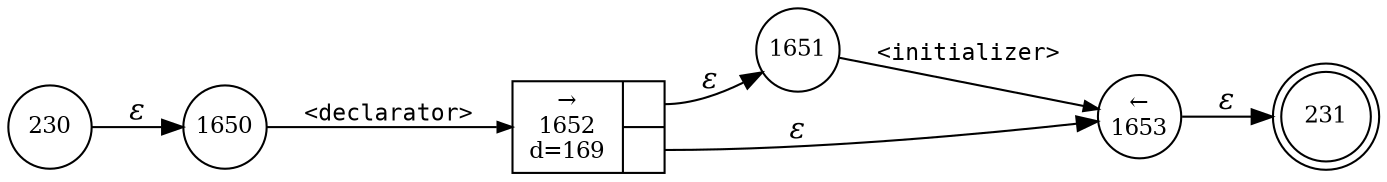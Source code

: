 digraph ATN {
rankdir=LR;
s231[fontsize=11, label="231", shape=doublecircle, fixedsize=true, width=.6];
s1650[fontsize=11,label="1650", shape=circle, fixedsize=true, width=.55, peripheries=1];
s1651[fontsize=11,label="1651", shape=circle, fixedsize=true, width=.55, peripheries=1];
s1652[fontsize=11,label="{&rarr;\n1652\nd=169|{<p0>|<p1>}}", shape=record, fixedsize=false, peripheries=1];
s1653[fontsize=11,label="&larr;\n1653", shape=circle, fixedsize=true, width=.55, peripheries=1];
s230[fontsize=11,label="230", shape=circle, fixedsize=true, width=.55, peripheries=1];
s230 -> s1650 [fontname="Times-Italic", label="&epsilon;"];
s1650 -> s1652 [fontsize=11, fontname="Courier", arrowsize=.7, label = "<declarator>", arrowhead = normal];
s1652:p0 -> s1651 [fontname="Times-Italic", label="&epsilon;"];
s1652:p1 -> s1653 [fontname="Times-Italic", label="&epsilon;"];
s1651 -> s1653 [fontsize=11, fontname="Courier", arrowsize=.7, label = "<initializer>", arrowhead = normal];
s1653 -> s231 [fontname="Times-Italic", label="&epsilon;"];
}